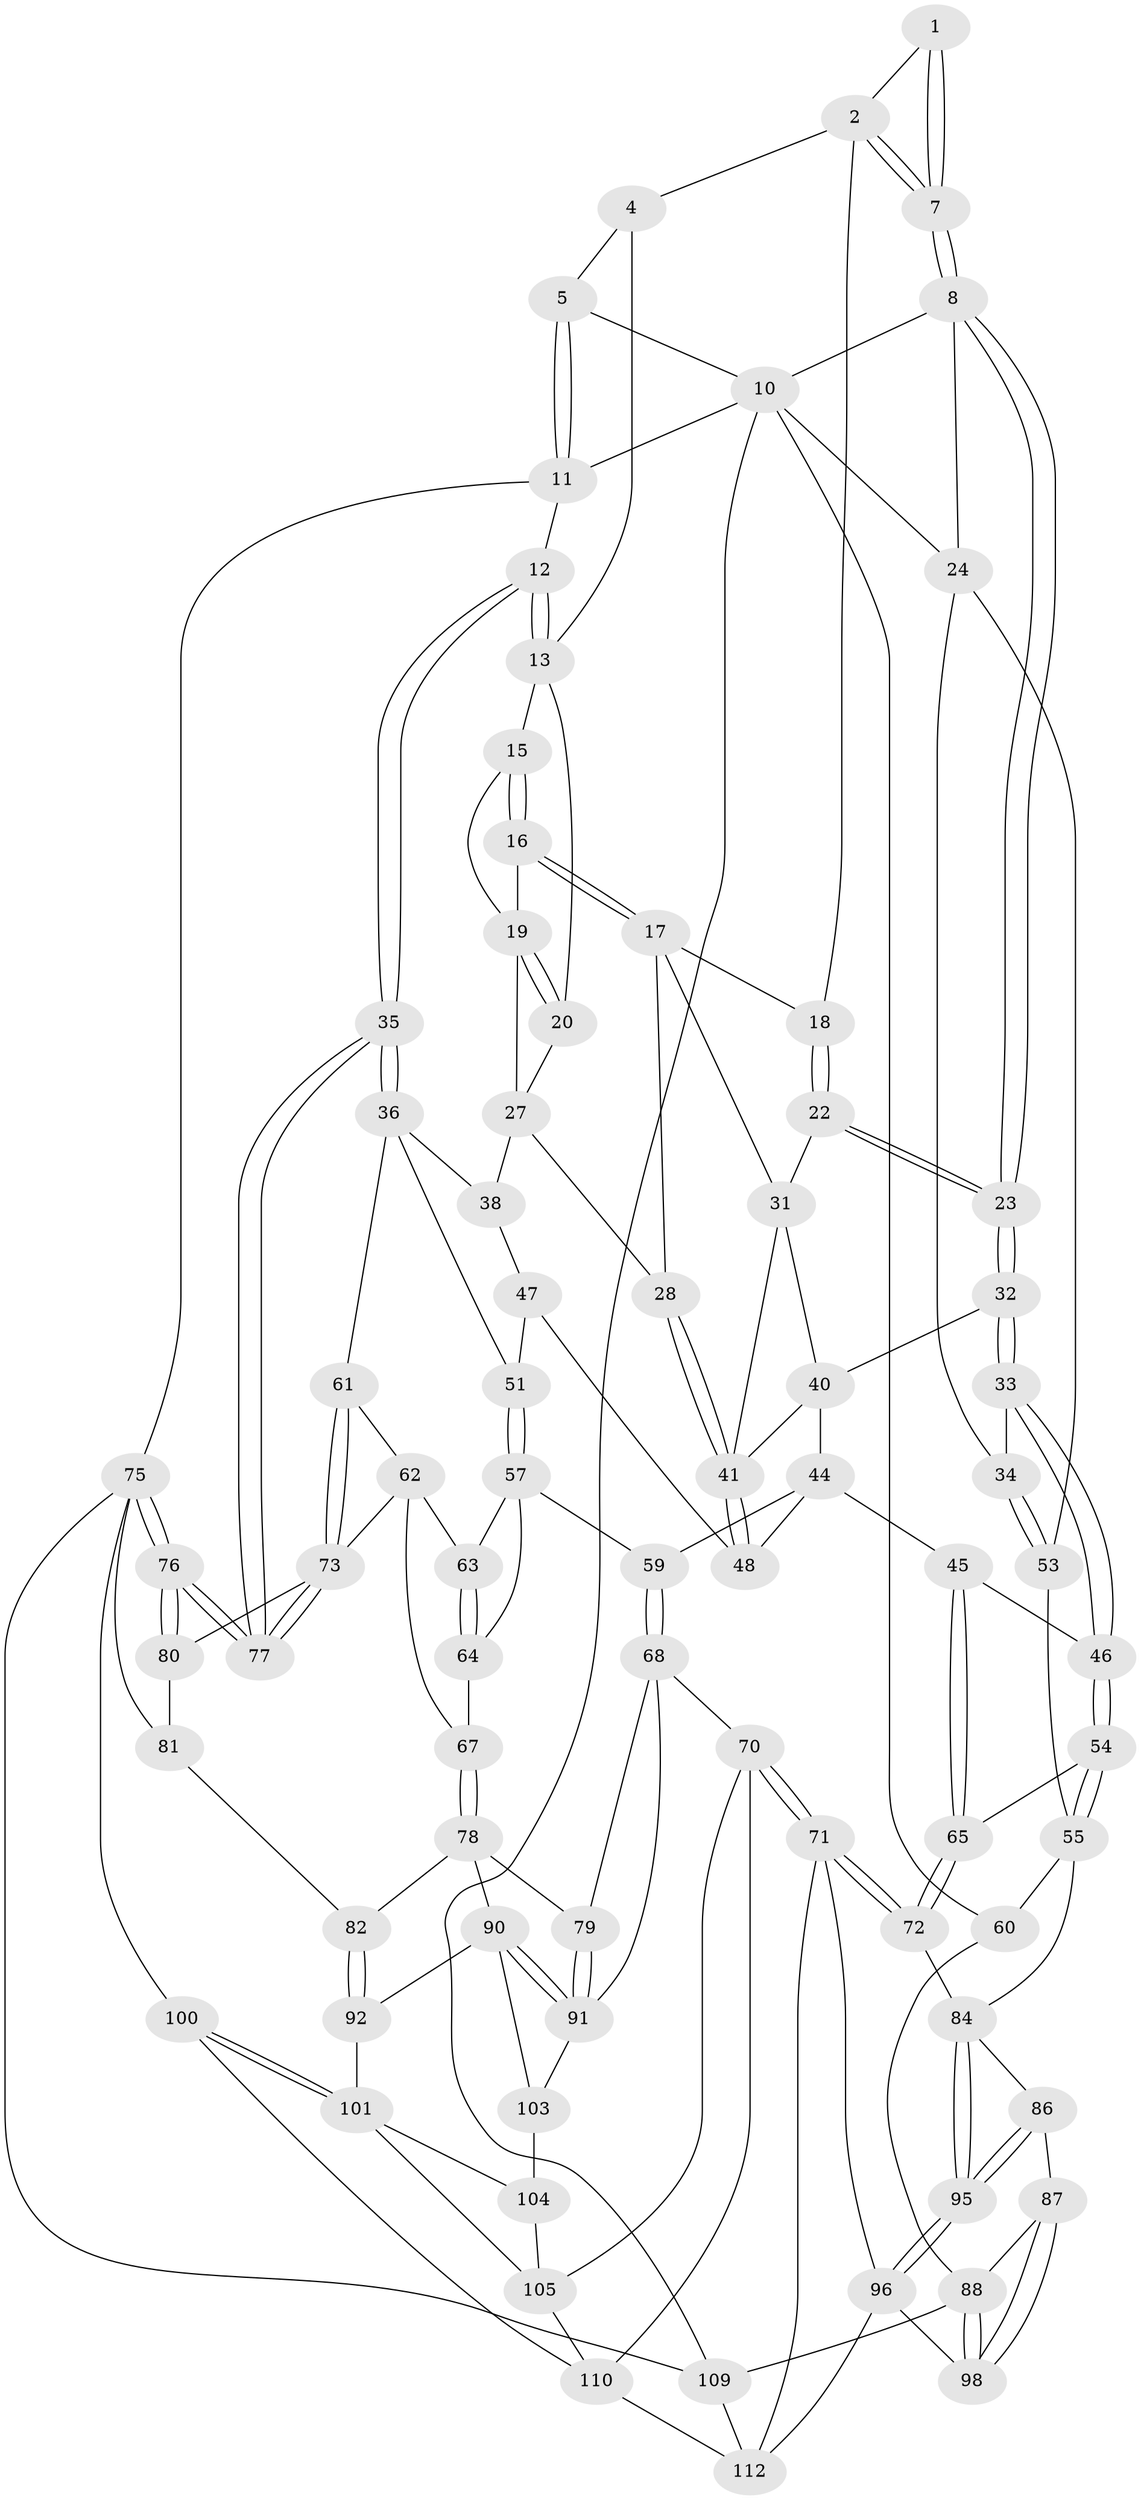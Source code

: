 // Generated by graph-tools (version 1.1) at 2025/24/03/03/25 07:24:38]
// undirected, 79 vertices, 180 edges
graph export_dot {
graph [start="1"]
  node [color=gray90,style=filled];
  1 [pos="+0.40898242992239825+0"];
  2 [pos="+0.5240310896061929+0.12467552031425955",super="+3"];
  4 [pos="+0.6933803758274746+0"];
  5 [pos="+0.6941784465131876+0",super="+6"];
  7 [pos="+0.4147426836996614+0.16972749661061515"];
  8 [pos="+0.3892267824954788+0.20476813380825218",super="+9"];
  10 [pos="+0.13471952783401905+0",super="+26"];
  11 [pos="+1+0"];
  12 [pos="+1+0"];
  13 [pos="+0.9497343555391575+0.13598074232282864",super="+14"];
  15 [pos="+0.734591832931313+0.074980017923175"];
  16 [pos="+0.6711957934322077+0.2391140970501481"];
  17 [pos="+0.6390450100323419+0.24335319286340298",super="+29"];
  18 [pos="+0.6042742489898246+0.21631809970929053"];
  19 [pos="+0.7633761078443506+0.13947035053996049",super="+21"];
  20 [pos="+0.873966197122759+0.24538818290644235"];
  22 [pos="+0.519597339031509+0.2670751419041072"];
  23 [pos="+0.40627040511165136+0.259334456553193"];
  24 [pos="+0.10562500079421458+0.25372267320544883",super="+25"];
  27 [pos="+0.8077626260888303+0.3272131163975862",super="+30"];
  28 [pos="+0.66126975654682+0.37038463322182913"];
  31 [pos="+0.5572162131530947+0.32387603163296746",super="+39"];
  32 [pos="+0.4017078822940138+0.2792897178539703"];
  33 [pos="+0.29330286629547275+0.42840060779328293"];
  34 [pos="+0.2569159088278496+0.421766222988387"];
  35 [pos="+1+0.49017444631973"];
  36 [pos="+1+0.4899628045481249",super="+37"];
  38 [pos="+0.8625200603052002+0.33873890455111655"];
  40 [pos="+0.45985376754723617+0.34563041846355214",super="+43"];
  41 [pos="+0.6549675552886167+0.3793518285118547",super="+42"];
  44 [pos="+0.5025557476566861+0.560219940947631",super="+50"];
  45 [pos="+0.41746064002368555+0.5644835272992663"];
  46 [pos="+0.3160489813697948+0.4599380026055866"];
  47 [pos="+0.8054552866909227+0.4309573224230063",super="+52"];
  48 [pos="+0.6935699641394125+0.4691998185686016",super="+49"];
  51 [pos="+0.8073687250155878+0.5588870077781095"];
  53 [pos="+0.12546428324391543+0.5243782181943228"];
  54 [pos="+0.16150972637923805+0.6819060005919203"];
  55 [pos="+0.1466749804850125+0.6852261707129047",super="+56"];
  57 [pos="+0.8067157936934158+0.5791533641649973",super="+58"];
  59 [pos="+0.6208105315317523+0.6699894530144518"];
  60 [pos="+0+0.7213477081164145"];
  61 [pos="+0.9287789779445996+0.638678758915924"];
  62 [pos="+0.8912228371593057+0.6364332913767272",super="+66"];
  63 [pos="+0.8807375499034481+0.6349034425134167"];
  64 [pos="+0.8059888789970371+0.7143198350880822"];
  65 [pos="+0.34577457366368014+0.6687964978270079"];
  67 [pos="+0.8210040101748779+0.75712480232069"];
  68 [pos="+0.6166349373726382+0.7142183133104344",super="+69"];
  70 [pos="+0.5549260605380743+0.8375619897646672",super="+106"];
  71 [pos="+0.5482967446471367+0.8390074153562681",super="+107"];
  72 [pos="+0.3721220583011084+0.7883128792954477"];
  73 [pos="+0.9257298498069465+0.7649529291085077",super="+74"];
  75 [pos="+1+1",super="+99"];
  76 [pos="+1+0.8876603506206299"];
  77 [pos="+1+0.7452447780743595"];
  78 [pos="+0.7961871995170048+0.7886860225277745",super="+83"];
  79 [pos="+0.7866414441337384+0.7944832121231579"];
  80 [pos="+0.9099885988439622+0.7981539742357805"];
  81 [pos="+0.9061993091813134+0.8186889628284851"];
  82 [pos="+0.8687483110692338+0.8315154533291663"];
  84 [pos="+0.3618933178407764+0.8002631893654821",super="+85"];
  86 [pos="+0.16755473991218467+0.7753033328400019"];
  87 [pos="+0.13391929845145312+0.8218025339327121"];
  88 [pos="+0.09274838015337007+0.8532938672365058",super="+89"];
  90 [pos="+0.7814588324655688+0.8698160707911166",super="+93"];
  91 [pos="+0.773516850387232+0.8431065683711191",super="+94"];
  92 [pos="+0.8008809415284446+0.9278197778962188"];
  95 [pos="+0.28192303094711735+0.9420381255523977"];
  96 [pos="+0.27570630148148395+1",super="+97"];
  98 [pos="+0.1804606021552191+1"];
  100 [pos="+0.9383433398905484+1"];
  101 [pos="+0.9135233103341687+1",super="+102"];
  103 [pos="+0.7203955382802673+0.8752831118852716"];
  104 [pos="+0.7004654616435511+0.9095392222630817"];
  105 [pos="+0.6489628101178884+0.9098479135451978",super="+108"];
  109 [pos="+0+1"];
  110 [pos="+0.5772369851428105+0.955468059143887",super="+111"];
  112 [pos="+0.36682750772381356+1",super="+113"];
  1 -- 2;
  1 -- 7;
  1 -- 7;
  2 -- 7;
  2 -- 7;
  2 -- 18;
  2 -- 4;
  4 -- 5;
  4 -- 13;
  5 -- 11;
  5 -- 11;
  5 -- 10;
  7 -- 8;
  7 -- 8;
  8 -- 23;
  8 -- 23;
  8 -- 24;
  8 -- 10;
  10 -- 11;
  10 -- 24;
  10 -- 60;
  10 -- 109;
  11 -- 12;
  11 -- 75;
  12 -- 13;
  12 -- 13;
  12 -- 35;
  12 -- 35;
  13 -- 20;
  13 -- 15;
  15 -- 16;
  15 -- 16;
  15 -- 19;
  16 -- 17;
  16 -- 17;
  16 -- 19;
  17 -- 18;
  17 -- 28;
  17 -- 31;
  18 -- 22;
  18 -- 22;
  19 -- 20;
  19 -- 20;
  19 -- 27;
  20 -- 27;
  22 -- 23;
  22 -- 23;
  22 -- 31;
  23 -- 32;
  23 -- 32;
  24 -- 34;
  24 -- 53;
  27 -- 28;
  27 -- 38;
  28 -- 41;
  28 -- 41;
  31 -- 40;
  31 -- 41;
  32 -- 33;
  32 -- 33;
  32 -- 40;
  33 -- 34;
  33 -- 46;
  33 -- 46;
  34 -- 53;
  34 -- 53;
  35 -- 36;
  35 -- 36;
  35 -- 77;
  35 -- 77;
  36 -- 61;
  36 -- 51;
  36 -- 38;
  38 -- 47;
  40 -- 41;
  40 -- 44;
  41 -- 48;
  41 -- 48;
  44 -- 45;
  44 -- 48;
  44 -- 59;
  45 -- 46;
  45 -- 65;
  45 -- 65;
  46 -- 54;
  46 -- 54;
  47 -- 48 [weight=2];
  47 -- 51;
  51 -- 57;
  51 -- 57;
  53 -- 55;
  54 -- 55;
  54 -- 55;
  54 -- 65;
  55 -- 84;
  55 -- 60;
  57 -- 63;
  57 -- 64;
  57 -- 59;
  59 -- 68;
  59 -- 68;
  60 -- 88;
  61 -- 62;
  61 -- 73;
  61 -- 73;
  62 -- 63;
  62 -- 73;
  62 -- 67;
  63 -- 64;
  63 -- 64;
  64 -- 67;
  65 -- 72;
  65 -- 72;
  67 -- 78;
  67 -- 78;
  68 -- 79;
  68 -- 70;
  68 -- 91;
  70 -- 71;
  70 -- 71;
  70 -- 105;
  70 -- 110;
  71 -- 72;
  71 -- 72;
  71 -- 96;
  71 -- 112;
  72 -- 84;
  73 -- 77;
  73 -- 77;
  73 -- 80;
  75 -- 76;
  75 -- 76;
  75 -- 109;
  75 -- 81;
  75 -- 100;
  76 -- 77;
  76 -- 77;
  76 -- 80;
  76 -- 80;
  78 -- 79;
  78 -- 82;
  78 -- 90;
  79 -- 91;
  79 -- 91;
  80 -- 81;
  81 -- 82;
  82 -- 92;
  82 -- 92;
  84 -- 95;
  84 -- 95;
  84 -- 86;
  86 -- 87;
  86 -- 95;
  86 -- 95;
  87 -- 88;
  87 -- 98;
  87 -- 98;
  88 -- 98;
  88 -- 98;
  88 -- 109;
  90 -- 91;
  90 -- 91;
  90 -- 92;
  90 -- 103;
  91 -- 103;
  92 -- 101;
  95 -- 96;
  95 -- 96;
  96 -- 98;
  96 -- 112;
  100 -- 101;
  100 -- 101;
  100 -- 110;
  101 -- 104;
  101 -- 105;
  103 -- 104;
  104 -- 105;
  105 -- 110;
  109 -- 112;
  110 -- 112;
}
